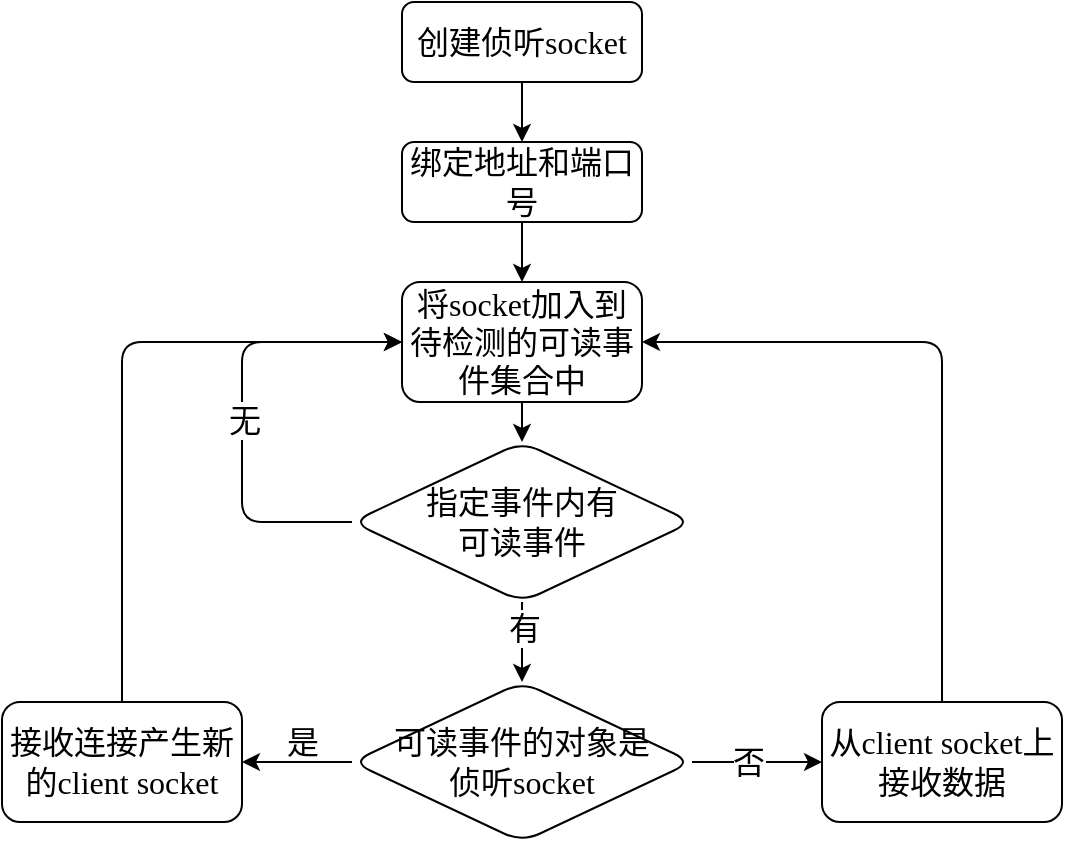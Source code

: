 <mxfile>
    <diagram id="0Mai2yO3xWXTLMDD4-60" name="第 1 页">
        <mxGraphModel dx="898" dy="669" grid="1" gridSize="10" guides="1" tooltips="1" connect="1" arrows="1" fold="1" page="1" pageScale="1" pageWidth="827" pageHeight="1169" math="0" shadow="0">
            <root>
                <mxCell id="0"/>
                <mxCell id="1" parent="0"/>
                <mxCell id="4" value="" style="edgeStyle=none;html=1;fontFamily=Comic Sans MS;fontSize=16;" edge="1" parent="1" source="2" target="3">
                    <mxGeometry relative="1" as="geometry"/>
                </mxCell>
                <mxCell id="2" value="创建侦听socket" style="rounded=1;whiteSpace=wrap;html=1;fontFamily=Comic Sans MS;fontSize=16;" vertex="1" parent="1">
                    <mxGeometry x="280" y="60" width="120" height="40" as="geometry"/>
                </mxCell>
                <mxCell id="6" value="" style="edgeStyle=none;html=1;fontFamily=Comic Sans MS;fontSize=16;" edge="1" parent="1" source="3" target="5">
                    <mxGeometry relative="1" as="geometry"/>
                </mxCell>
                <mxCell id="3" value="绑定地址和端口号" style="rounded=1;whiteSpace=wrap;html=1;fontFamily=Comic Sans MS;fontSize=16;" vertex="1" parent="1">
                    <mxGeometry x="280" y="130" width="120" height="40" as="geometry"/>
                </mxCell>
                <mxCell id="10" value="" style="edgeStyle=none;html=1;fontFamily=Comic Sans MS;fontSize=16;" edge="1" parent="1" source="5" target="9">
                    <mxGeometry relative="1" as="geometry"/>
                </mxCell>
                <mxCell id="5" value="将socket加入到待检测的可读事件集合中" style="rounded=1;whiteSpace=wrap;html=1;fontFamily=Comic Sans MS;fontSize=16;" vertex="1" parent="1">
                    <mxGeometry x="280" y="200" width="120" height="60" as="geometry"/>
                </mxCell>
                <mxCell id="12" value="" style="edgeStyle=none;html=1;fontFamily=Comic Sans MS;fontSize=16;entryX=0;entryY=0.5;entryDx=0;entryDy=0;exitX=0;exitY=0.5;exitDx=0;exitDy=0;" edge="1" parent="1" source="9" target="5">
                    <mxGeometry relative="1" as="geometry">
                        <mxPoint x="150" y="320" as="targetPoint"/>
                        <Array as="points">
                            <mxPoint x="200" y="320"/>
                            <mxPoint x="200" y="230"/>
                        </Array>
                    </mxGeometry>
                </mxCell>
                <mxCell id="13" value="无" style="edgeLabel;html=1;align=center;verticalAlign=middle;resizable=0;points=[];fontSize=16;fontFamily=Comic Sans MS;" vertex="1" connectable="0" parent="12">
                    <mxGeometry x="-0.058" y="-1" relative="1" as="geometry">
                        <mxPoint as="offset"/>
                    </mxGeometry>
                </mxCell>
                <mxCell id="15" value="" style="edgeStyle=none;html=1;fontFamily=Comic Sans MS;fontSize=16;" edge="1" parent="1" source="9" target="14">
                    <mxGeometry relative="1" as="geometry"/>
                </mxCell>
                <mxCell id="16" value="有" style="edgeLabel;html=1;align=center;verticalAlign=middle;resizable=0;points=[];fontSize=16;fontFamily=Comic Sans MS;" vertex="1" connectable="0" parent="15">
                    <mxGeometry x="-0.35" y="1" relative="1" as="geometry">
                        <mxPoint as="offset"/>
                    </mxGeometry>
                </mxCell>
                <mxCell id="9" value="指定事件内有&lt;br&gt;可读事件" style="rhombus;whiteSpace=wrap;html=1;fontSize=16;fontFamily=Comic Sans MS;rounded=1;" vertex="1" parent="1">
                    <mxGeometry x="255" y="280" width="170" height="80" as="geometry"/>
                </mxCell>
                <mxCell id="18" value="" style="edgeStyle=none;html=1;fontFamily=Comic Sans MS;fontSize=16;" edge="1" parent="1" source="14" target="17">
                    <mxGeometry relative="1" as="geometry"/>
                </mxCell>
                <mxCell id="21" value="" style="edgeStyle=none;html=1;fontFamily=Comic Sans MS;fontSize=16;" edge="1" parent="1" source="14" target="20">
                    <mxGeometry relative="1" as="geometry"/>
                </mxCell>
                <mxCell id="22" value="否" style="edgeLabel;html=1;align=center;verticalAlign=middle;resizable=0;points=[];fontSize=16;fontFamily=Comic Sans MS;" vertex="1" connectable="0" parent="21">
                    <mxGeometry x="-0.139" relative="1" as="geometry">
                        <mxPoint as="offset"/>
                    </mxGeometry>
                </mxCell>
                <mxCell id="14" value="可读事件的对象是&lt;br&gt;侦听socket" style="rhombus;whiteSpace=wrap;html=1;fontSize=16;fontFamily=Comic Sans MS;rounded=1;" vertex="1" parent="1">
                    <mxGeometry x="255" y="400" width="170" height="80" as="geometry"/>
                </mxCell>
                <mxCell id="26" value="" style="edgeStyle=none;html=1;fontFamily=Comic Sans MS;fontSize=16;entryX=0;entryY=0.5;entryDx=0;entryDy=0;" edge="1" parent="1" source="17" target="5">
                    <mxGeometry relative="1" as="geometry">
                        <mxPoint x="140" y="330" as="targetPoint"/>
                        <Array as="points">
                            <mxPoint x="140" y="230"/>
                        </Array>
                    </mxGeometry>
                </mxCell>
                <mxCell id="17" value="接收连接产生新的client socket" style="whiteSpace=wrap;html=1;fontSize=16;fontFamily=Comic Sans MS;rounded=1;" vertex="1" parent="1">
                    <mxGeometry x="80" y="410" width="120" height="60" as="geometry"/>
                </mxCell>
                <mxCell id="19" value="是" style="text;html=1;align=center;verticalAlign=middle;resizable=0;points=[];autosize=1;strokeColor=none;fillColor=none;fontSize=16;fontFamily=Comic Sans MS;" vertex="1" parent="1">
                    <mxGeometry x="215" y="420" width="30" height="20" as="geometry"/>
                </mxCell>
                <mxCell id="24" value="" style="edgeStyle=none;html=1;fontFamily=Comic Sans MS;fontSize=16;entryX=1;entryY=0.5;entryDx=0;entryDy=0;" edge="1" parent="1" source="20" target="5">
                    <mxGeometry relative="1" as="geometry">
                        <mxPoint x="550" y="330" as="targetPoint"/>
                        <Array as="points">
                            <mxPoint x="550" y="230"/>
                        </Array>
                    </mxGeometry>
                </mxCell>
                <mxCell id="20" value="从client socket上接收数据" style="whiteSpace=wrap;html=1;fontSize=16;fontFamily=Comic Sans MS;rounded=1;" vertex="1" parent="1">
                    <mxGeometry x="490" y="410" width="120" height="60" as="geometry"/>
                </mxCell>
            </root>
        </mxGraphModel>
    </diagram>
</mxfile>